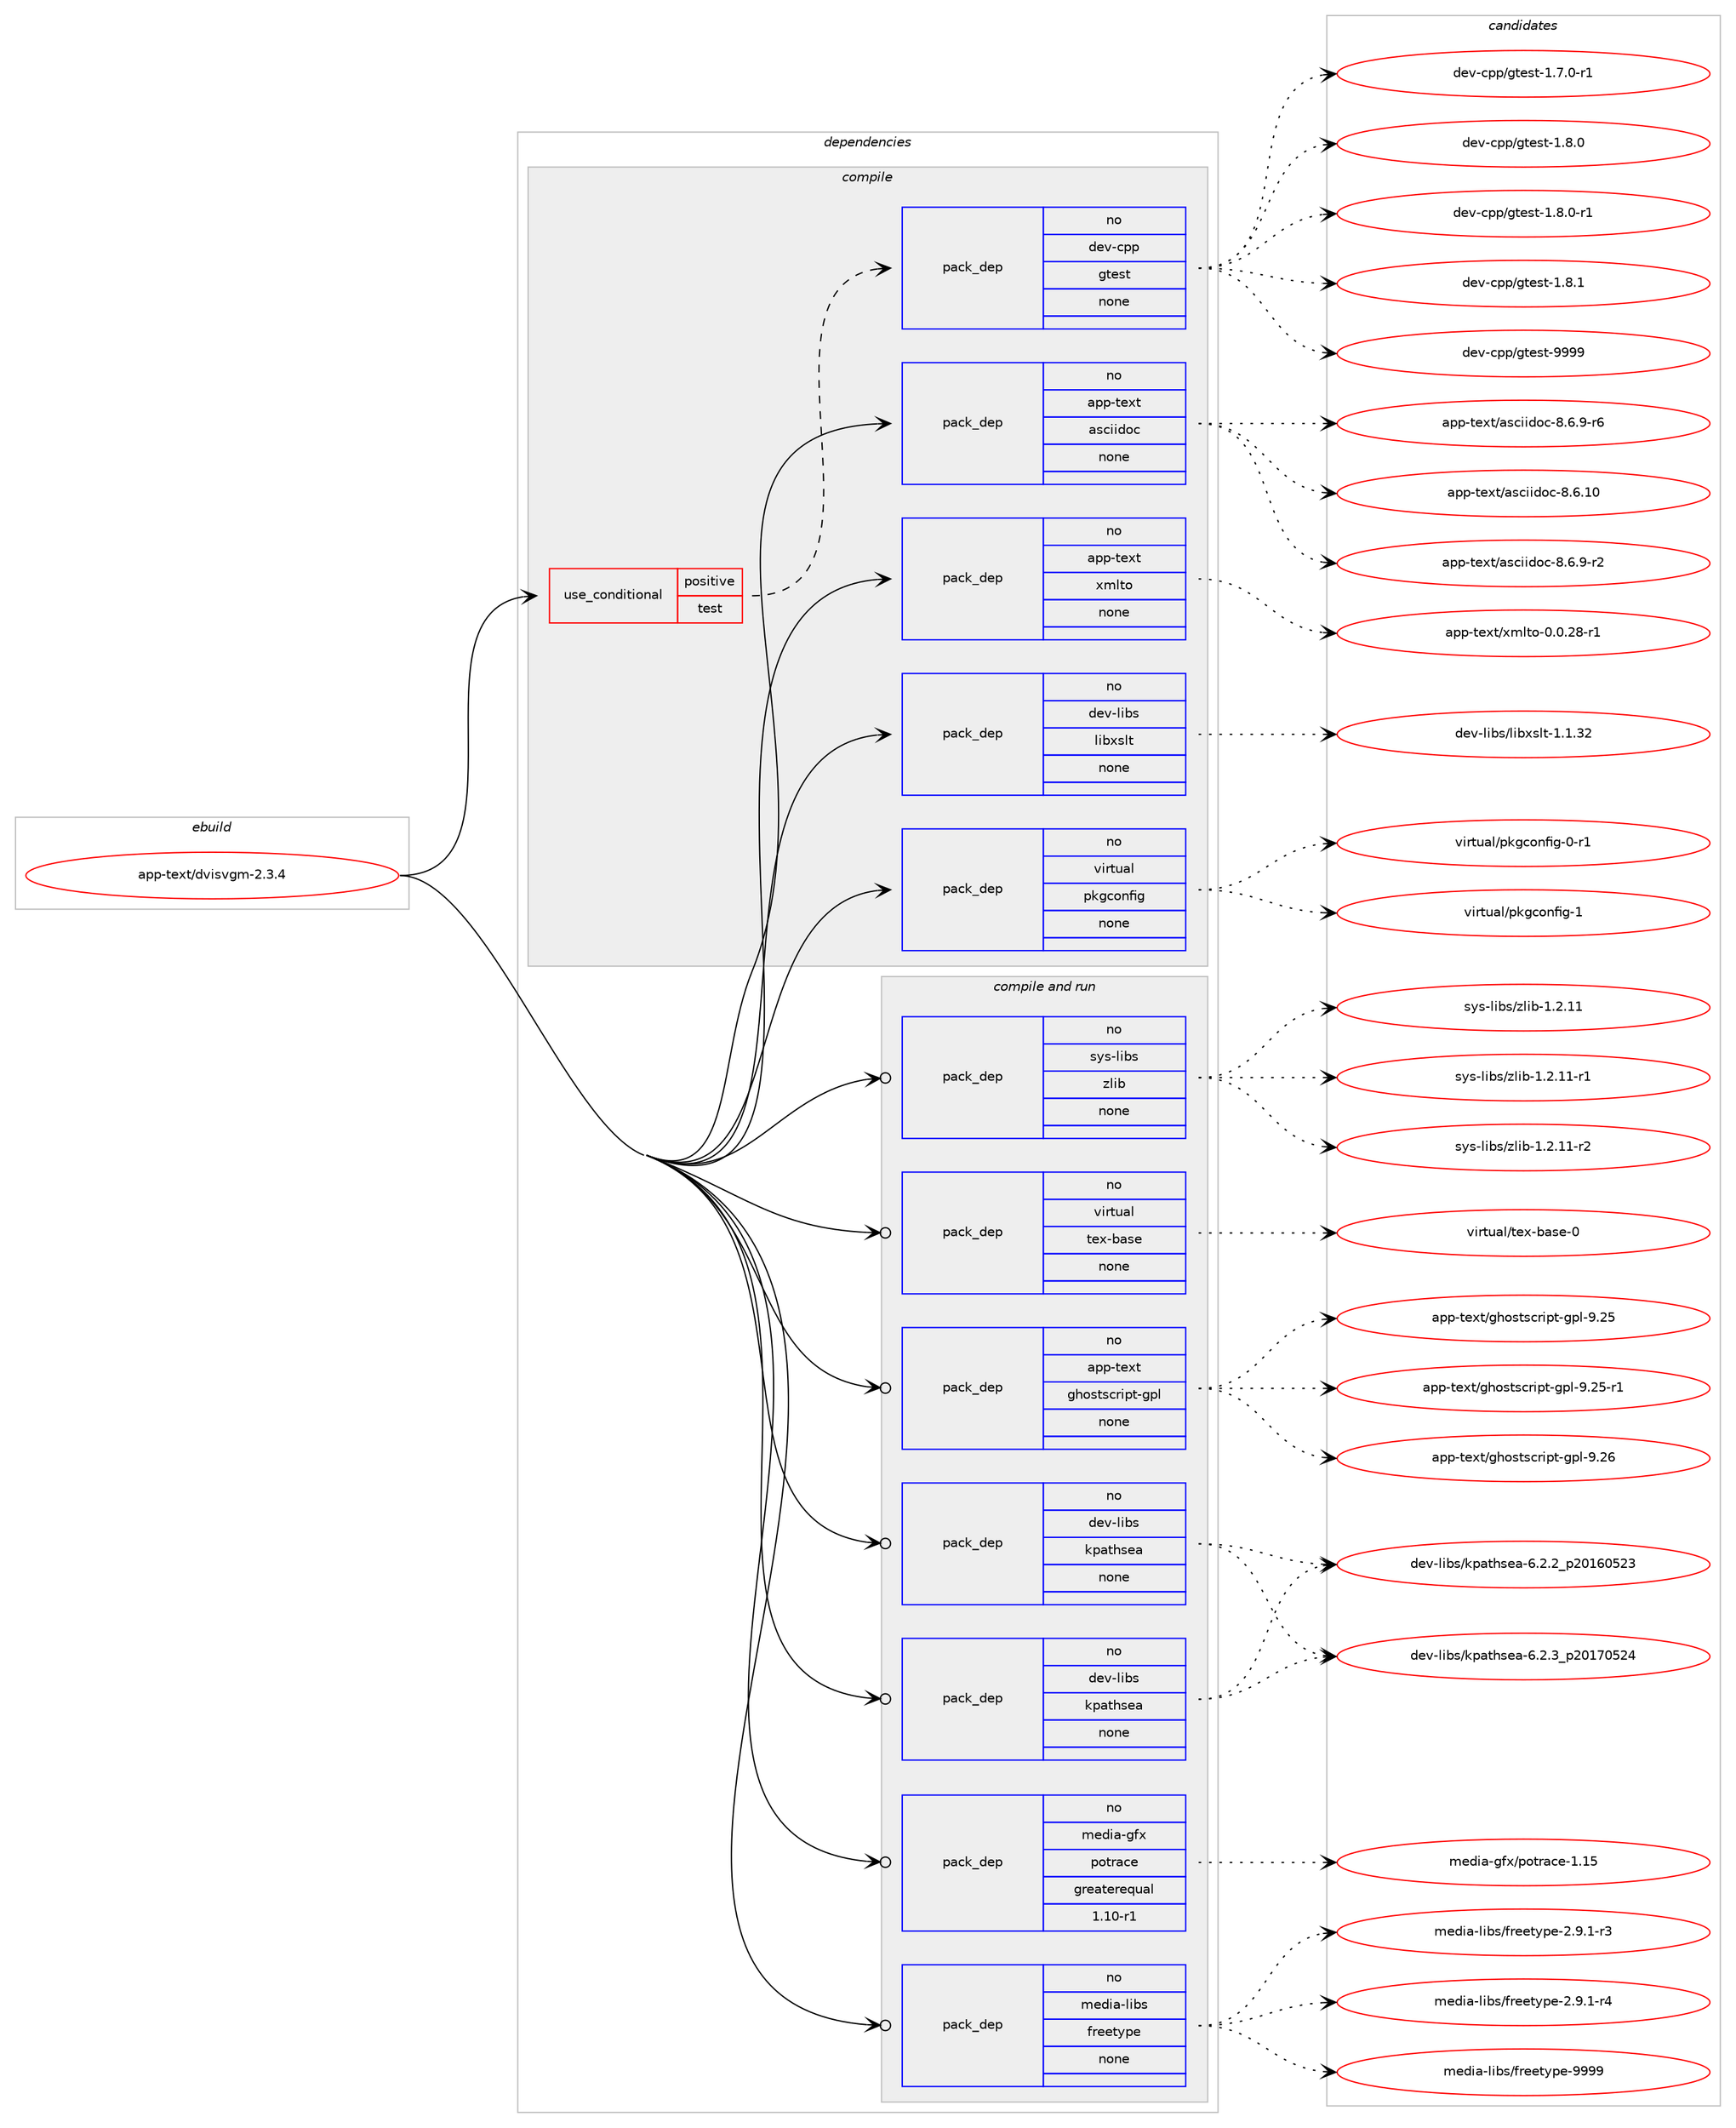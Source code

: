 digraph prolog {

# *************
# Graph options
# *************

newrank=true;
concentrate=true;
compound=true;
graph [rankdir=LR,fontname=Helvetica,fontsize=10,ranksep=1.5];#, ranksep=2.5, nodesep=0.2];
edge  [arrowhead=vee];
node  [fontname=Helvetica,fontsize=10];

# **********
# The ebuild
# **********

subgraph cluster_leftcol {
color=gray;
rank=same;
label=<<i>ebuild</i>>;
id [label="app-text/dvisvgm-2.3.4", color=red, width=4, href="../app-text/dvisvgm-2.3.4.svg"];
}

# ****************
# The dependencies
# ****************

subgraph cluster_midcol {
color=gray;
label=<<i>dependencies</i>>;
subgraph cluster_compile {
fillcolor="#eeeeee";
style=filled;
label=<<i>compile</i>>;
subgraph cond355452 {
dependency1308715 [label=<<TABLE BORDER="0" CELLBORDER="1" CELLSPACING="0" CELLPADDING="4"><TR><TD ROWSPAN="3" CELLPADDING="10">use_conditional</TD></TR><TR><TD>positive</TD></TR><TR><TD>test</TD></TR></TABLE>>, shape=none, color=red];
subgraph pack932792 {
dependency1308716 [label=<<TABLE BORDER="0" CELLBORDER="1" CELLSPACING="0" CELLPADDING="4" WIDTH="220"><TR><TD ROWSPAN="6" CELLPADDING="30">pack_dep</TD></TR><TR><TD WIDTH="110">no</TD></TR><TR><TD>dev-cpp</TD></TR><TR><TD>gtest</TD></TR><TR><TD>none</TD></TR><TR><TD></TD></TR></TABLE>>, shape=none, color=blue];
}
dependency1308715:e -> dependency1308716:w [weight=20,style="dashed",arrowhead="vee"];
}
id:e -> dependency1308715:w [weight=20,style="solid",arrowhead="vee"];
subgraph pack932793 {
dependency1308717 [label=<<TABLE BORDER="0" CELLBORDER="1" CELLSPACING="0" CELLPADDING="4" WIDTH="220"><TR><TD ROWSPAN="6" CELLPADDING="30">pack_dep</TD></TR><TR><TD WIDTH="110">no</TD></TR><TR><TD>app-text</TD></TR><TR><TD>asciidoc</TD></TR><TR><TD>none</TD></TR><TR><TD></TD></TR></TABLE>>, shape=none, color=blue];
}
id:e -> dependency1308717:w [weight=20,style="solid",arrowhead="vee"];
subgraph pack932794 {
dependency1308718 [label=<<TABLE BORDER="0" CELLBORDER="1" CELLSPACING="0" CELLPADDING="4" WIDTH="220"><TR><TD ROWSPAN="6" CELLPADDING="30">pack_dep</TD></TR><TR><TD WIDTH="110">no</TD></TR><TR><TD>app-text</TD></TR><TR><TD>xmlto</TD></TR><TR><TD>none</TD></TR><TR><TD></TD></TR></TABLE>>, shape=none, color=blue];
}
id:e -> dependency1308718:w [weight=20,style="solid",arrowhead="vee"];
subgraph pack932795 {
dependency1308719 [label=<<TABLE BORDER="0" CELLBORDER="1" CELLSPACING="0" CELLPADDING="4" WIDTH="220"><TR><TD ROWSPAN="6" CELLPADDING="30">pack_dep</TD></TR><TR><TD WIDTH="110">no</TD></TR><TR><TD>dev-libs</TD></TR><TR><TD>libxslt</TD></TR><TR><TD>none</TD></TR><TR><TD></TD></TR></TABLE>>, shape=none, color=blue];
}
id:e -> dependency1308719:w [weight=20,style="solid",arrowhead="vee"];
subgraph pack932796 {
dependency1308720 [label=<<TABLE BORDER="0" CELLBORDER="1" CELLSPACING="0" CELLPADDING="4" WIDTH="220"><TR><TD ROWSPAN="6" CELLPADDING="30">pack_dep</TD></TR><TR><TD WIDTH="110">no</TD></TR><TR><TD>virtual</TD></TR><TR><TD>pkgconfig</TD></TR><TR><TD>none</TD></TR><TR><TD></TD></TR></TABLE>>, shape=none, color=blue];
}
id:e -> dependency1308720:w [weight=20,style="solid",arrowhead="vee"];
}
subgraph cluster_compileandrun {
fillcolor="#eeeeee";
style=filled;
label=<<i>compile and run</i>>;
subgraph pack932797 {
dependency1308721 [label=<<TABLE BORDER="0" CELLBORDER="1" CELLSPACING="0" CELLPADDING="4" WIDTH="220"><TR><TD ROWSPAN="6" CELLPADDING="30">pack_dep</TD></TR><TR><TD WIDTH="110">no</TD></TR><TR><TD>app-text</TD></TR><TR><TD>ghostscript-gpl</TD></TR><TR><TD>none</TD></TR><TR><TD></TD></TR></TABLE>>, shape=none, color=blue];
}
id:e -> dependency1308721:w [weight=20,style="solid",arrowhead="odotvee"];
subgraph pack932798 {
dependency1308722 [label=<<TABLE BORDER="0" CELLBORDER="1" CELLSPACING="0" CELLPADDING="4" WIDTH="220"><TR><TD ROWSPAN="6" CELLPADDING="30">pack_dep</TD></TR><TR><TD WIDTH="110">no</TD></TR><TR><TD>dev-libs</TD></TR><TR><TD>kpathsea</TD></TR><TR><TD>none</TD></TR><TR><TD></TD></TR></TABLE>>, shape=none, color=blue];
}
id:e -> dependency1308722:w [weight=20,style="solid",arrowhead="odotvee"];
subgraph pack932799 {
dependency1308723 [label=<<TABLE BORDER="0" CELLBORDER="1" CELLSPACING="0" CELLPADDING="4" WIDTH="220"><TR><TD ROWSPAN="6" CELLPADDING="30">pack_dep</TD></TR><TR><TD WIDTH="110">no</TD></TR><TR><TD>dev-libs</TD></TR><TR><TD>kpathsea</TD></TR><TR><TD>none</TD></TR><TR><TD></TD></TR></TABLE>>, shape=none, color=blue];
}
id:e -> dependency1308723:w [weight=20,style="solid",arrowhead="odotvee"];
subgraph pack932800 {
dependency1308724 [label=<<TABLE BORDER="0" CELLBORDER="1" CELLSPACING="0" CELLPADDING="4" WIDTH="220"><TR><TD ROWSPAN="6" CELLPADDING="30">pack_dep</TD></TR><TR><TD WIDTH="110">no</TD></TR><TR><TD>media-gfx</TD></TR><TR><TD>potrace</TD></TR><TR><TD>greaterequal</TD></TR><TR><TD>1.10-r1</TD></TR></TABLE>>, shape=none, color=blue];
}
id:e -> dependency1308724:w [weight=20,style="solid",arrowhead="odotvee"];
subgraph pack932801 {
dependency1308725 [label=<<TABLE BORDER="0" CELLBORDER="1" CELLSPACING="0" CELLPADDING="4" WIDTH="220"><TR><TD ROWSPAN="6" CELLPADDING="30">pack_dep</TD></TR><TR><TD WIDTH="110">no</TD></TR><TR><TD>media-libs</TD></TR><TR><TD>freetype</TD></TR><TR><TD>none</TD></TR><TR><TD></TD></TR></TABLE>>, shape=none, color=blue];
}
id:e -> dependency1308725:w [weight=20,style="solid",arrowhead="odotvee"];
subgraph pack932802 {
dependency1308726 [label=<<TABLE BORDER="0" CELLBORDER="1" CELLSPACING="0" CELLPADDING="4" WIDTH="220"><TR><TD ROWSPAN="6" CELLPADDING="30">pack_dep</TD></TR><TR><TD WIDTH="110">no</TD></TR><TR><TD>sys-libs</TD></TR><TR><TD>zlib</TD></TR><TR><TD>none</TD></TR><TR><TD></TD></TR></TABLE>>, shape=none, color=blue];
}
id:e -> dependency1308726:w [weight=20,style="solid",arrowhead="odotvee"];
subgraph pack932803 {
dependency1308727 [label=<<TABLE BORDER="0" CELLBORDER="1" CELLSPACING="0" CELLPADDING="4" WIDTH="220"><TR><TD ROWSPAN="6" CELLPADDING="30">pack_dep</TD></TR><TR><TD WIDTH="110">no</TD></TR><TR><TD>virtual</TD></TR><TR><TD>tex-base</TD></TR><TR><TD>none</TD></TR><TR><TD></TD></TR></TABLE>>, shape=none, color=blue];
}
id:e -> dependency1308727:w [weight=20,style="solid",arrowhead="odotvee"];
}
subgraph cluster_run {
fillcolor="#eeeeee";
style=filled;
label=<<i>run</i>>;
}
}

# **************
# The candidates
# **************

subgraph cluster_choices {
rank=same;
color=gray;
label=<<i>candidates</i>>;

subgraph choice932792 {
color=black;
nodesep=1;
choice1001011184599112112471031161011151164549465546484511449 [label="dev-cpp/gtest-1.7.0-r1", color=red, width=4,href="../dev-cpp/gtest-1.7.0-r1.svg"];
choice100101118459911211247103116101115116454946564648 [label="dev-cpp/gtest-1.8.0", color=red, width=4,href="../dev-cpp/gtest-1.8.0.svg"];
choice1001011184599112112471031161011151164549465646484511449 [label="dev-cpp/gtest-1.8.0-r1", color=red, width=4,href="../dev-cpp/gtest-1.8.0-r1.svg"];
choice100101118459911211247103116101115116454946564649 [label="dev-cpp/gtest-1.8.1", color=red, width=4,href="../dev-cpp/gtest-1.8.1.svg"];
choice1001011184599112112471031161011151164557575757 [label="dev-cpp/gtest-9999", color=red, width=4,href="../dev-cpp/gtest-9999.svg"];
dependency1308716:e -> choice1001011184599112112471031161011151164549465546484511449:w [style=dotted,weight="100"];
dependency1308716:e -> choice100101118459911211247103116101115116454946564648:w [style=dotted,weight="100"];
dependency1308716:e -> choice1001011184599112112471031161011151164549465646484511449:w [style=dotted,weight="100"];
dependency1308716:e -> choice100101118459911211247103116101115116454946564649:w [style=dotted,weight="100"];
dependency1308716:e -> choice1001011184599112112471031161011151164557575757:w [style=dotted,weight="100"];
}
subgraph choice932793 {
color=black;
nodesep=1;
choice97112112451161011201164797115991051051001119945564654464948 [label="app-text/asciidoc-8.6.10", color=red, width=4,href="../app-text/asciidoc-8.6.10.svg"];
choice9711211245116101120116479711599105105100111994556465446574511450 [label="app-text/asciidoc-8.6.9-r2", color=red, width=4,href="../app-text/asciidoc-8.6.9-r2.svg"];
choice9711211245116101120116479711599105105100111994556465446574511454 [label="app-text/asciidoc-8.6.9-r6", color=red, width=4,href="../app-text/asciidoc-8.6.9-r6.svg"];
dependency1308717:e -> choice97112112451161011201164797115991051051001119945564654464948:w [style=dotted,weight="100"];
dependency1308717:e -> choice9711211245116101120116479711599105105100111994556465446574511450:w [style=dotted,weight="100"];
dependency1308717:e -> choice9711211245116101120116479711599105105100111994556465446574511454:w [style=dotted,weight="100"];
}
subgraph choice932794 {
color=black;
nodesep=1;
choice971121124511610112011647120109108116111454846484650564511449 [label="app-text/xmlto-0.0.28-r1", color=red, width=4,href="../app-text/xmlto-0.0.28-r1.svg"];
dependency1308718:e -> choice971121124511610112011647120109108116111454846484650564511449:w [style=dotted,weight="100"];
}
subgraph choice932795 {
color=black;
nodesep=1;
choice1001011184510810598115471081059812011510811645494649465150 [label="dev-libs/libxslt-1.1.32", color=red, width=4,href="../dev-libs/libxslt-1.1.32.svg"];
dependency1308719:e -> choice1001011184510810598115471081059812011510811645494649465150:w [style=dotted,weight="100"];
}
subgraph choice932796 {
color=black;
nodesep=1;
choice11810511411611797108471121071039911111010210510345484511449 [label="virtual/pkgconfig-0-r1", color=red, width=4,href="../virtual/pkgconfig-0-r1.svg"];
choice1181051141161179710847112107103991111101021051034549 [label="virtual/pkgconfig-1", color=red, width=4,href="../virtual/pkgconfig-1.svg"];
dependency1308720:e -> choice11810511411611797108471121071039911111010210510345484511449:w [style=dotted,weight="100"];
dependency1308720:e -> choice1181051141161179710847112107103991111101021051034549:w [style=dotted,weight="100"];
}
subgraph choice932797 {
color=black;
nodesep=1;
choice97112112451161011201164710310411111511611599114105112116451031121084557465053 [label="app-text/ghostscript-gpl-9.25", color=red, width=4,href="../app-text/ghostscript-gpl-9.25.svg"];
choice971121124511610112011647103104111115116115991141051121164510311210845574650534511449 [label="app-text/ghostscript-gpl-9.25-r1", color=red, width=4,href="../app-text/ghostscript-gpl-9.25-r1.svg"];
choice97112112451161011201164710310411111511611599114105112116451031121084557465054 [label="app-text/ghostscript-gpl-9.26", color=red, width=4,href="../app-text/ghostscript-gpl-9.26.svg"];
dependency1308721:e -> choice97112112451161011201164710310411111511611599114105112116451031121084557465053:w [style=dotted,weight="100"];
dependency1308721:e -> choice971121124511610112011647103104111115116115991141051121164510311210845574650534511449:w [style=dotted,weight="100"];
dependency1308721:e -> choice97112112451161011201164710310411111511611599114105112116451031121084557465054:w [style=dotted,weight="100"];
}
subgraph choice932798 {
color=black;
nodesep=1;
choice1001011184510810598115471071129711610411510197455446504650951125048495448535051 [label="dev-libs/kpathsea-6.2.2_p20160523", color=red, width=4,href="../dev-libs/kpathsea-6.2.2_p20160523.svg"];
choice1001011184510810598115471071129711610411510197455446504651951125048495548535052 [label="dev-libs/kpathsea-6.2.3_p20170524", color=red, width=4,href="../dev-libs/kpathsea-6.2.3_p20170524.svg"];
dependency1308722:e -> choice1001011184510810598115471071129711610411510197455446504650951125048495448535051:w [style=dotted,weight="100"];
dependency1308722:e -> choice1001011184510810598115471071129711610411510197455446504651951125048495548535052:w [style=dotted,weight="100"];
}
subgraph choice932799 {
color=black;
nodesep=1;
choice1001011184510810598115471071129711610411510197455446504650951125048495448535051 [label="dev-libs/kpathsea-6.2.2_p20160523", color=red, width=4,href="../dev-libs/kpathsea-6.2.2_p20160523.svg"];
choice1001011184510810598115471071129711610411510197455446504651951125048495548535052 [label="dev-libs/kpathsea-6.2.3_p20170524", color=red, width=4,href="../dev-libs/kpathsea-6.2.3_p20170524.svg"];
dependency1308723:e -> choice1001011184510810598115471071129711610411510197455446504650951125048495448535051:w [style=dotted,weight="100"];
dependency1308723:e -> choice1001011184510810598115471071129711610411510197455446504651951125048495548535052:w [style=dotted,weight="100"];
}
subgraph choice932800 {
color=black;
nodesep=1;
choice10910110010597451031021204711211111611497991014549464953 [label="media-gfx/potrace-1.15", color=red, width=4,href="../media-gfx/potrace-1.15.svg"];
dependency1308724:e -> choice10910110010597451031021204711211111611497991014549464953:w [style=dotted,weight="100"];
}
subgraph choice932801 {
color=black;
nodesep=1;
choice109101100105974510810598115471021141011011161211121014550465746494511451 [label="media-libs/freetype-2.9.1-r3", color=red, width=4,href="../media-libs/freetype-2.9.1-r3.svg"];
choice109101100105974510810598115471021141011011161211121014550465746494511452 [label="media-libs/freetype-2.9.1-r4", color=red, width=4,href="../media-libs/freetype-2.9.1-r4.svg"];
choice109101100105974510810598115471021141011011161211121014557575757 [label="media-libs/freetype-9999", color=red, width=4,href="../media-libs/freetype-9999.svg"];
dependency1308725:e -> choice109101100105974510810598115471021141011011161211121014550465746494511451:w [style=dotted,weight="100"];
dependency1308725:e -> choice109101100105974510810598115471021141011011161211121014550465746494511452:w [style=dotted,weight="100"];
dependency1308725:e -> choice109101100105974510810598115471021141011011161211121014557575757:w [style=dotted,weight="100"];
}
subgraph choice932802 {
color=black;
nodesep=1;
choice1151211154510810598115471221081059845494650464949 [label="sys-libs/zlib-1.2.11", color=red, width=4,href="../sys-libs/zlib-1.2.11.svg"];
choice11512111545108105981154712210810598454946504649494511449 [label="sys-libs/zlib-1.2.11-r1", color=red, width=4,href="../sys-libs/zlib-1.2.11-r1.svg"];
choice11512111545108105981154712210810598454946504649494511450 [label="sys-libs/zlib-1.2.11-r2", color=red, width=4,href="../sys-libs/zlib-1.2.11-r2.svg"];
dependency1308726:e -> choice1151211154510810598115471221081059845494650464949:w [style=dotted,weight="100"];
dependency1308726:e -> choice11512111545108105981154712210810598454946504649494511449:w [style=dotted,weight="100"];
dependency1308726:e -> choice11512111545108105981154712210810598454946504649494511450:w [style=dotted,weight="100"];
}
subgraph choice932803 {
color=black;
nodesep=1;
choice11810511411611797108471161011204598971151014548 [label="virtual/tex-base-0", color=red, width=4,href="../virtual/tex-base-0.svg"];
dependency1308727:e -> choice11810511411611797108471161011204598971151014548:w [style=dotted,weight="100"];
}
}

}
